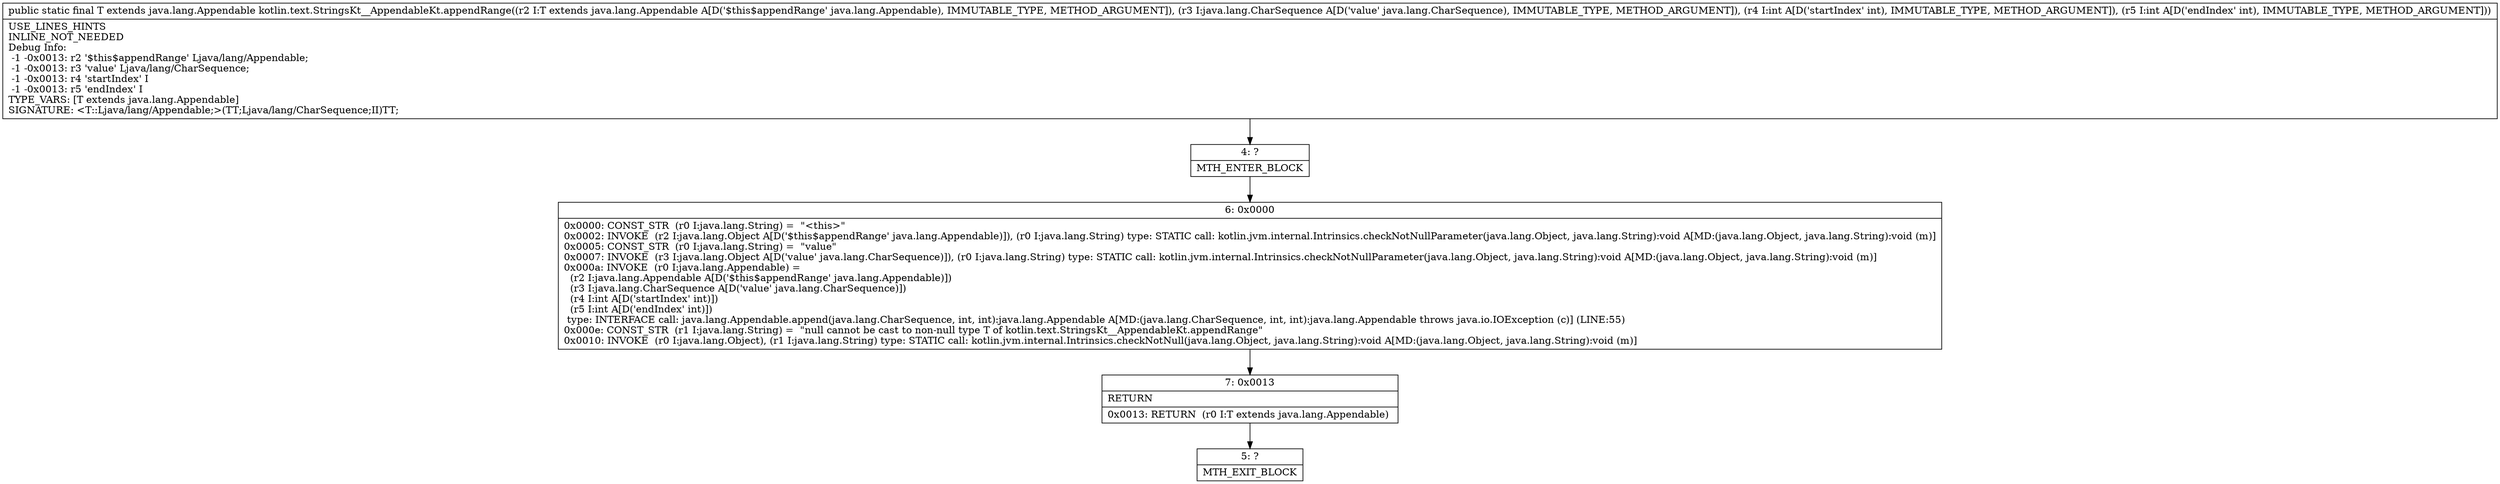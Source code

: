digraph "CFG forkotlin.text.StringsKt__AppendableKt.appendRange(Ljava\/lang\/Appendable;Ljava\/lang\/CharSequence;II)Ljava\/lang\/Appendable;" {
Node_4 [shape=record,label="{4\:\ ?|MTH_ENTER_BLOCK\l}"];
Node_6 [shape=record,label="{6\:\ 0x0000|0x0000: CONST_STR  (r0 I:java.lang.String) =  \"\<this\>\" \l0x0002: INVOKE  (r2 I:java.lang.Object A[D('$this$appendRange' java.lang.Appendable)]), (r0 I:java.lang.String) type: STATIC call: kotlin.jvm.internal.Intrinsics.checkNotNullParameter(java.lang.Object, java.lang.String):void A[MD:(java.lang.Object, java.lang.String):void (m)]\l0x0005: CONST_STR  (r0 I:java.lang.String) =  \"value\" \l0x0007: INVOKE  (r3 I:java.lang.Object A[D('value' java.lang.CharSequence)]), (r0 I:java.lang.String) type: STATIC call: kotlin.jvm.internal.Intrinsics.checkNotNullParameter(java.lang.Object, java.lang.String):void A[MD:(java.lang.Object, java.lang.String):void (m)]\l0x000a: INVOKE  (r0 I:java.lang.Appendable) = \l  (r2 I:java.lang.Appendable A[D('$this$appendRange' java.lang.Appendable)])\l  (r3 I:java.lang.CharSequence A[D('value' java.lang.CharSequence)])\l  (r4 I:int A[D('startIndex' int)])\l  (r5 I:int A[D('endIndex' int)])\l type: INTERFACE call: java.lang.Appendable.append(java.lang.CharSequence, int, int):java.lang.Appendable A[MD:(java.lang.CharSequence, int, int):java.lang.Appendable throws java.io.IOException (c)] (LINE:55)\l0x000e: CONST_STR  (r1 I:java.lang.String) =  \"null cannot be cast to non\-null type T of kotlin.text.StringsKt__AppendableKt.appendRange\" \l0x0010: INVOKE  (r0 I:java.lang.Object), (r1 I:java.lang.String) type: STATIC call: kotlin.jvm.internal.Intrinsics.checkNotNull(java.lang.Object, java.lang.String):void A[MD:(java.lang.Object, java.lang.String):void (m)]\l}"];
Node_7 [shape=record,label="{7\:\ 0x0013|RETURN\l|0x0013: RETURN  (r0 I:T extends java.lang.Appendable) \l}"];
Node_5 [shape=record,label="{5\:\ ?|MTH_EXIT_BLOCK\l}"];
MethodNode[shape=record,label="{public static final T extends java.lang.Appendable kotlin.text.StringsKt__AppendableKt.appendRange((r2 I:T extends java.lang.Appendable A[D('$this$appendRange' java.lang.Appendable), IMMUTABLE_TYPE, METHOD_ARGUMENT]), (r3 I:java.lang.CharSequence A[D('value' java.lang.CharSequence), IMMUTABLE_TYPE, METHOD_ARGUMENT]), (r4 I:int A[D('startIndex' int), IMMUTABLE_TYPE, METHOD_ARGUMENT]), (r5 I:int A[D('endIndex' int), IMMUTABLE_TYPE, METHOD_ARGUMENT]))  | USE_LINES_HINTS\lINLINE_NOT_NEEDED\lDebug Info:\l  \-1 \-0x0013: r2 '$this$appendRange' Ljava\/lang\/Appendable;\l  \-1 \-0x0013: r3 'value' Ljava\/lang\/CharSequence;\l  \-1 \-0x0013: r4 'startIndex' I\l  \-1 \-0x0013: r5 'endIndex' I\lTYPE_VARS: [T extends java.lang.Appendable]\lSIGNATURE: \<T::Ljava\/lang\/Appendable;\>(TT;Ljava\/lang\/CharSequence;II)TT;\l}"];
MethodNode -> Node_4;Node_4 -> Node_6;
Node_6 -> Node_7;
Node_7 -> Node_5;
}

